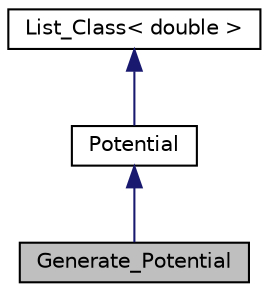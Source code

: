 digraph "Generate_Potential"
{
  edge [fontname="Helvetica",fontsize="10",labelfontname="Helvetica",labelfontsize="10"];
  node [fontname="Helvetica",fontsize="10",shape=record];
  Node1 [label="Generate_Potential",height=0.2,width=0.4,color="black", fillcolor="grey75", style="filled", fontcolor="black"];
  Node2 -> Node1 [dir="back",color="midnightblue",fontsize="10",style="solid",fontname="Helvetica"];
  Node2 [label="Potential",height=0.2,width=0.4,color="black", fillcolor="white", style="filled",URL="$classPotential.html",tooltip="Structure to store values for the potational on each atom of a given structure. "];
  Node3 -> Node2 [dir="back",color="midnightblue",fontsize="10",style="solid",fontname="Helvetica"];
  Node3 [label="List_Class\< double \>",height=0.2,width=0.4,color="black", fillcolor="white", style="filled",URL="$classList__Class.html"];
}
